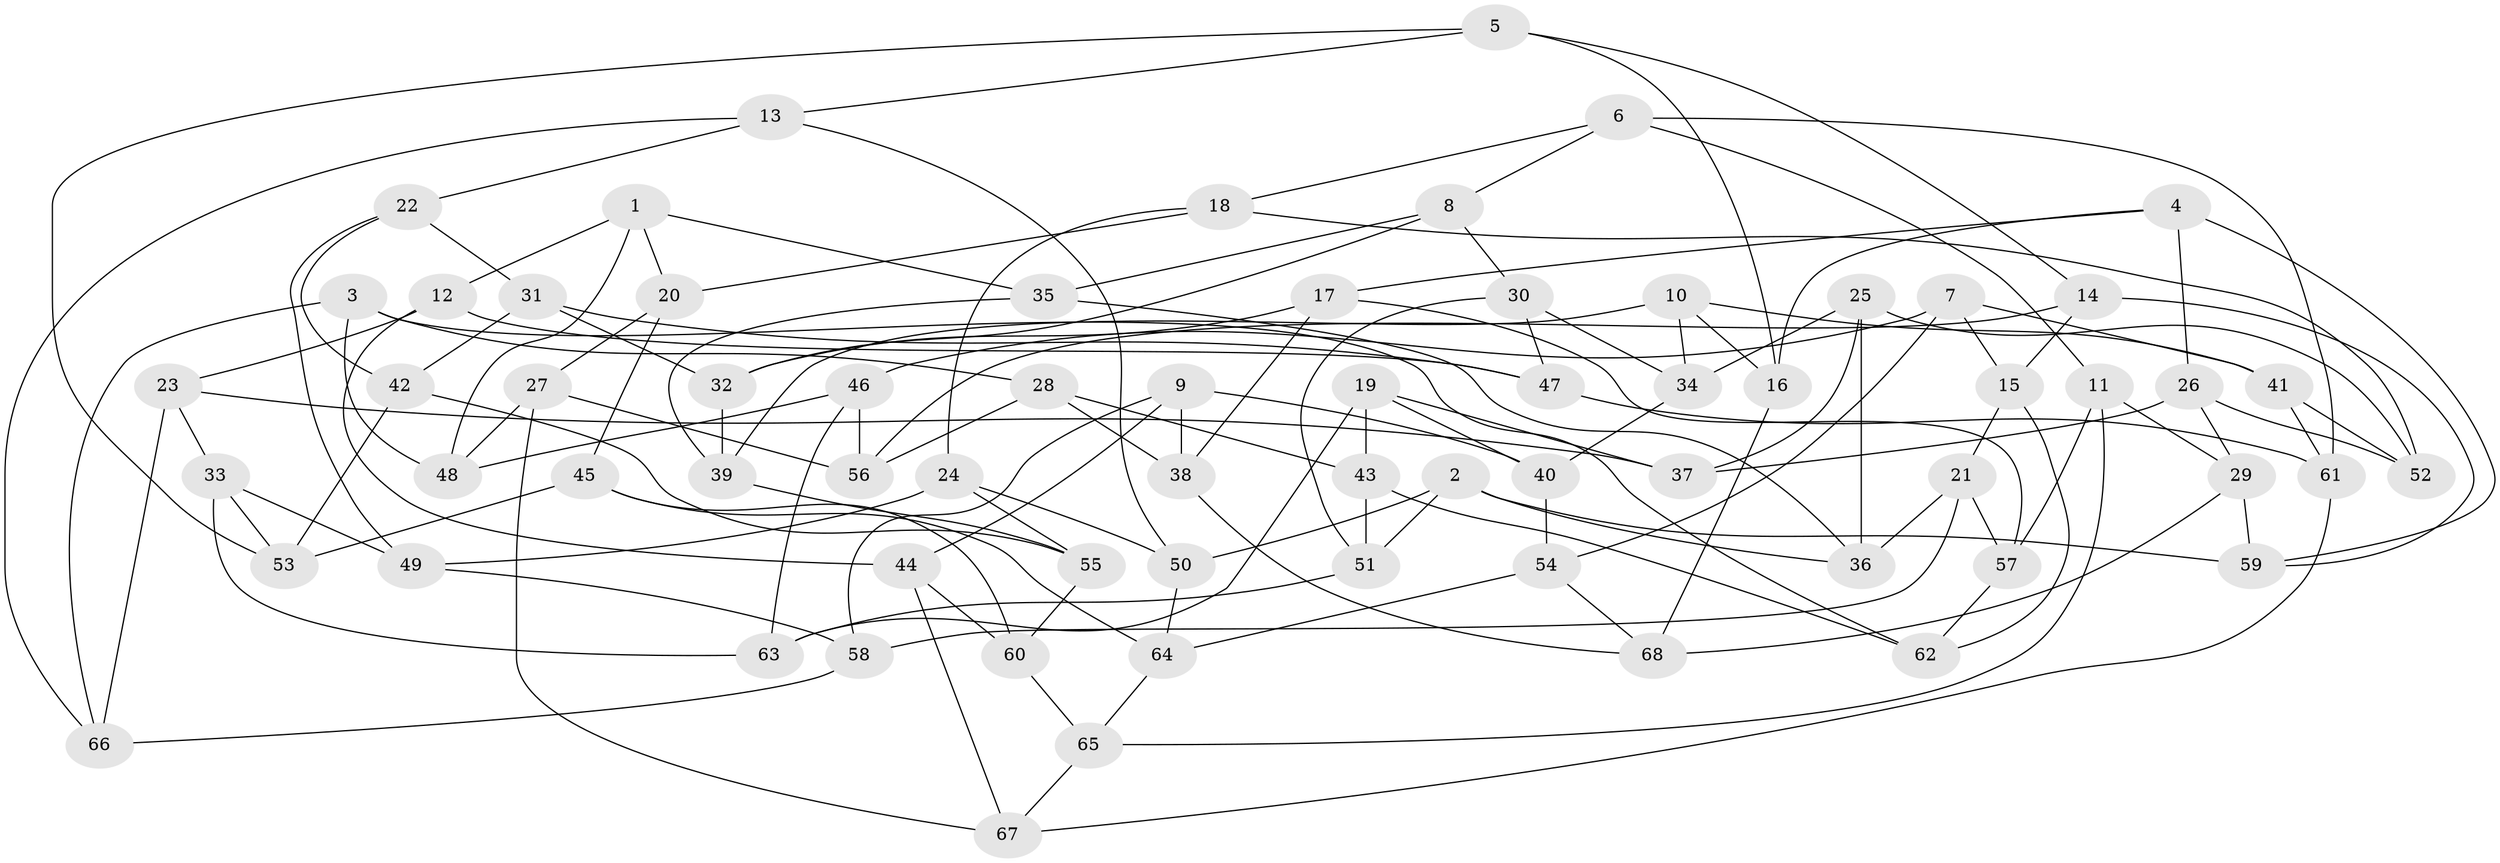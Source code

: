 // coarse degree distribution, {4: 0.36585365853658536, 5: 0.3170731707317073, 6: 0.2926829268292683, 3: 0.024390243902439025}
// Generated by graph-tools (version 1.1) at 2025/38/03/04/25 23:38:08]
// undirected, 68 vertices, 136 edges
graph export_dot {
  node [color=gray90,style=filled];
  1;
  2;
  3;
  4;
  5;
  6;
  7;
  8;
  9;
  10;
  11;
  12;
  13;
  14;
  15;
  16;
  17;
  18;
  19;
  20;
  21;
  22;
  23;
  24;
  25;
  26;
  27;
  28;
  29;
  30;
  31;
  32;
  33;
  34;
  35;
  36;
  37;
  38;
  39;
  40;
  41;
  42;
  43;
  44;
  45;
  46;
  47;
  48;
  49;
  50;
  51;
  52;
  53;
  54;
  55;
  56;
  57;
  58;
  59;
  60;
  61;
  62;
  63;
  64;
  65;
  66;
  67;
  68;
  1 -- 35;
  1 -- 48;
  1 -- 12;
  1 -- 20;
  2 -- 36;
  2 -- 50;
  2 -- 51;
  2 -- 59;
  3 -- 28;
  3 -- 62;
  3 -- 66;
  3 -- 48;
  4 -- 26;
  4 -- 59;
  4 -- 17;
  4 -- 16;
  5 -- 16;
  5 -- 14;
  5 -- 13;
  5 -- 53;
  6 -- 61;
  6 -- 8;
  6 -- 11;
  6 -- 18;
  7 -- 41;
  7 -- 46;
  7 -- 54;
  7 -- 15;
  8 -- 32;
  8 -- 35;
  8 -- 30;
  9 -- 58;
  9 -- 40;
  9 -- 44;
  9 -- 38;
  10 -- 41;
  10 -- 34;
  10 -- 16;
  10 -- 39;
  11 -- 29;
  11 -- 57;
  11 -- 65;
  12 -- 44;
  12 -- 47;
  12 -- 23;
  13 -- 22;
  13 -- 50;
  13 -- 66;
  14 -- 15;
  14 -- 59;
  14 -- 56;
  15 -- 21;
  15 -- 62;
  16 -- 68;
  17 -- 57;
  17 -- 32;
  17 -- 38;
  18 -- 24;
  18 -- 52;
  18 -- 20;
  19 -- 43;
  19 -- 40;
  19 -- 37;
  19 -- 63;
  20 -- 45;
  20 -- 27;
  21 -- 36;
  21 -- 57;
  21 -- 58;
  22 -- 42;
  22 -- 31;
  22 -- 49;
  23 -- 37;
  23 -- 66;
  23 -- 33;
  24 -- 50;
  24 -- 55;
  24 -- 49;
  25 -- 52;
  25 -- 34;
  25 -- 36;
  25 -- 37;
  26 -- 37;
  26 -- 52;
  26 -- 29;
  27 -- 67;
  27 -- 48;
  27 -- 56;
  28 -- 56;
  28 -- 43;
  28 -- 38;
  29 -- 59;
  29 -- 68;
  30 -- 47;
  30 -- 51;
  30 -- 34;
  31 -- 42;
  31 -- 47;
  31 -- 32;
  32 -- 39;
  33 -- 53;
  33 -- 49;
  33 -- 63;
  34 -- 40;
  35 -- 36;
  35 -- 39;
  38 -- 68;
  39 -- 55;
  40 -- 54;
  41 -- 52;
  41 -- 61;
  42 -- 55;
  42 -- 53;
  43 -- 51;
  43 -- 62;
  44 -- 67;
  44 -- 60;
  45 -- 60;
  45 -- 64;
  45 -- 53;
  46 -- 63;
  46 -- 56;
  46 -- 48;
  47 -- 61;
  49 -- 58;
  50 -- 64;
  51 -- 63;
  54 -- 68;
  54 -- 64;
  55 -- 60;
  57 -- 62;
  58 -- 66;
  60 -- 65;
  61 -- 67;
  64 -- 65;
  65 -- 67;
}
